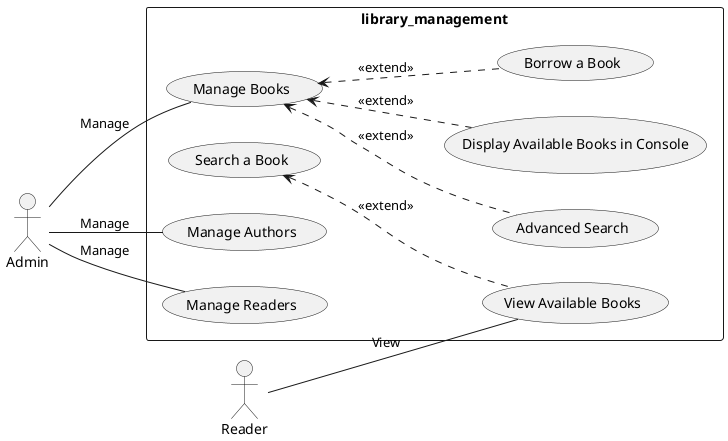 @startuml
left to right direction
actor Admin
actor Reader
rectangle library_management {
usecase "Manage Books" as UC_ManageBook
usecase "View Available Books" as UC_ViewAvailableBooks
usecase "Advanced Search" as UC_AdvancedSearch
usecase "Search a Book" as UC_SearchBook
usecase "Display Available Books in Console" as UC_DisplayBooksConsole
usecase "Borrow a Book" as UC_BorrowBook
usecase "Manage Authors" as UC_ManageAuthors
usecase "Manage Readers" as UC_ManageReaders
}
UC_SearchBook <.. UC_ViewAvailableBooks : <<extend>>
UC_ManageBook <.. UC_AdvancedSearch : <<extend>>
UC_ManageBook <.. UC_DisplayBooksConsole : <<extend>>
UC_ManageBook <.. UC_BorrowBook: <<extend>>

Admin -- UC_ManageBook : "Manage"
Admin -- UC_ManageAuthors : "Manage"
Admin -- UC_ManageReaders : "Manage"

Reader -- UC_ViewAvailableBooks : "View"
@enduml

